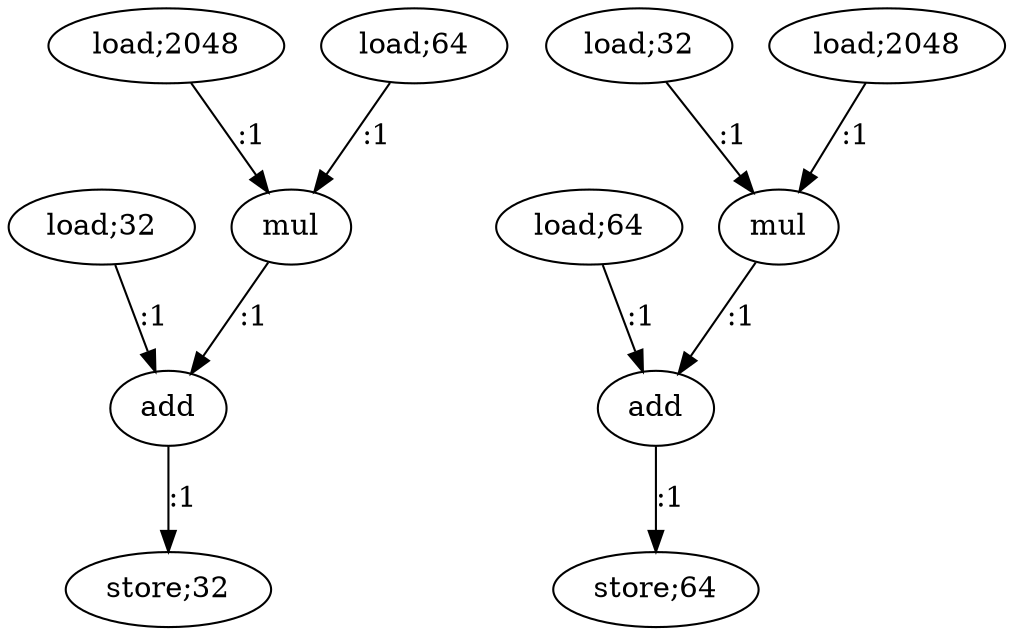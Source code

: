digraph  {
   0 [label="store;32"];
   1 [label="load;64"];
   2 [label="load;32"];
   3 [label="load;2048"];
   4 [label="mul"];
   5 [label="add"];
   6 [label="store;64"];
   7 [label="load;32"];
   8 [label="load;2048"];
   9 [label="load;64"];
   10 [label="mul"];
   11 [label="add"];

   1->5 [label=":1"]
   2->4 [label=":1"]
   3->4 [label=":1"]
   4->5 [label=":1"]
   5->6 [label=":1"]
   7->11 [label=":1"]
   8->10 [label=":1"]
   9->10 [label=":1"]
   10->11 [label=":1"]
   11->0 [label=":1"]
}
